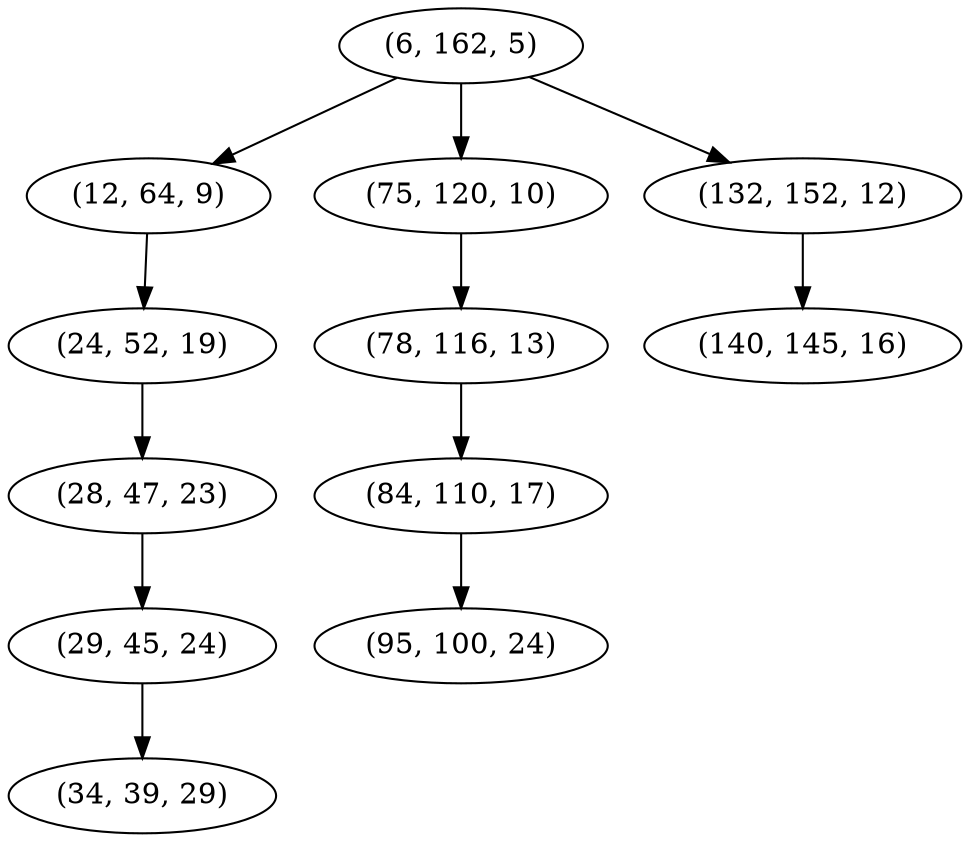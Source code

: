 digraph tree {
    "(6, 162, 5)";
    "(12, 64, 9)";
    "(24, 52, 19)";
    "(28, 47, 23)";
    "(29, 45, 24)";
    "(34, 39, 29)";
    "(75, 120, 10)";
    "(78, 116, 13)";
    "(84, 110, 17)";
    "(95, 100, 24)";
    "(132, 152, 12)";
    "(140, 145, 16)";
    "(6, 162, 5)" -> "(12, 64, 9)";
    "(6, 162, 5)" -> "(75, 120, 10)";
    "(6, 162, 5)" -> "(132, 152, 12)";
    "(12, 64, 9)" -> "(24, 52, 19)";
    "(24, 52, 19)" -> "(28, 47, 23)";
    "(28, 47, 23)" -> "(29, 45, 24)";
    "(29, 45, 24)" -> "(34, 39, 29)";
    "(75, 120, 10)" -> "(78, 116, 13)";
    "(78, 116, 13)" -> "(84, 110, 17)";
    "(84, 110, 17)" -> "(95, 100, 24)";
    "(132, 152, 12)" -> "(140, 145, 16)";
}
